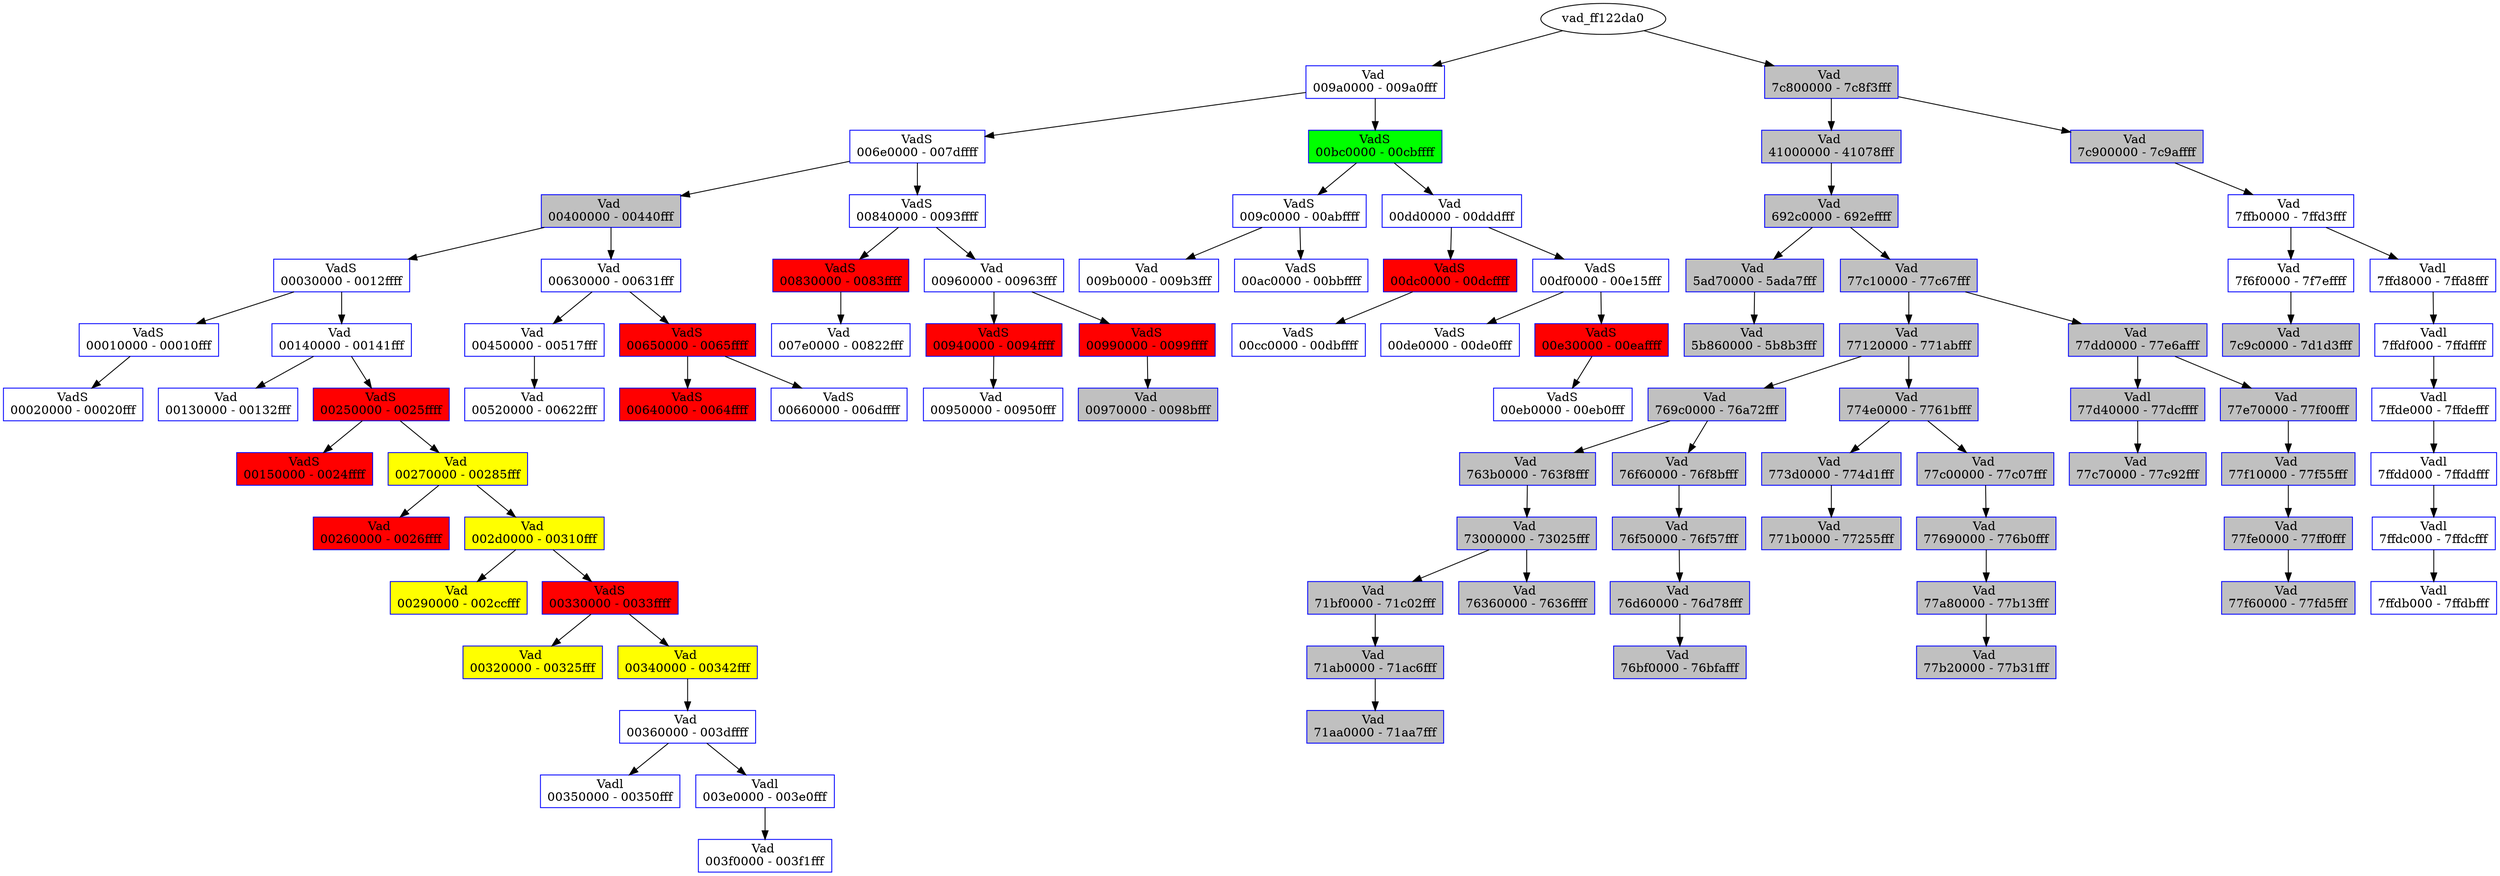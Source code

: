 /* Pid:   1968 */
digraph processtree {
graph [rankdir = "TB"];
vad_ff122da0 -> vad_ff142e50
vad_ff142e50 [label = "{ Vad \n009a0000 - 009a0fff }"shape = "record" color = "blue" style = "filled" fillcolor = "white"];
vad_ff142e50 -> vad_80fbfd10
vad_80fbfd10 [label = "{ VadS\n006e0000 - 007dffff }"shape = "record" color = "blue" style = "filled" fillcolor = "white"];
vad_80fbfd10 -> vad_ff206008
vad_ff206008 [label = "{ Vad \n00400000 - 00440fff }"shape = "record" color = "blue" style = "filled" fillcolor = "gray"];
vad_ff206008 -> vad_80ff3298
vad_80ff3298 [label = "{ VadS\n00030000 - 0012ffff }"shape = "record" color = "blue" style = "filled" fillcolor = "white"];
vad_80ff3298 -> vad_ff28da58
vad_ff28da58 [label = "{ VadS\n00010000 - 00010fff }"shape = "record" color = "blue" style = "filled" fillcolor = "white"];
vad_ff28da58 -> vad_ff2421a8
vad_ff2421a8 [label = "{ VadS\n00020000 - 00020fff }"shape = "record" color = "blue" style = "filled" fillcolor = "white"];
vad_80ff3298 -> vad_ff143a70
vad_ff143a70 [label = "{ Vad \n00140000 - 00141fff }"shape = "record" color = "blue" style = "filled" fillcolor = "white"];
vad_ff143a70 -> vad_ff143aa0
vad_ff143aa0 [label = "{ Vad \n00130000 - 00132fff }"shape = "record" color = "blue" style = "filled" fillcolor = "white"];
vad_ff143a70 -> vad_ff24caf0
vad_ff24caf0 [label = "{ VadS\n00250000 - 0025ffff }"shape = "record" color = "blue" style = "filled" fillcolor = "red"];
vad_ff24caf0 -> vad_80f320e0
vad_80f320e0 [label = "{ VadS\n00150000 - 0024ffff }"shape = "record" color = "blue" style = "filled" fillcolor = "red"];
vad_ff24caf0 -> vad_81026008
vad_81026008 [label = "{ Vad \n00270000 - 00285fff }"shape = "record" color = "blue" style = "filled" fillcolor = "yellow"];
vad_81026008 -> vad_ff228c30
vad_ff228c30 [label = "{ Vad \n00260000 - 0026ffff }"shape = "record" color = "blue" style = "filled" fillcolor = "red"];
vad_81026008 -> vad_80fa6df8
vad_80fa6df8 [label = "{ Vad \n002d0000 - 00310fff }"shape = "record" color = "blue" style = "filled" fillcolor = "yellow"];
vad_80fa6df8 -> vad_80f78440
vad_80f78440 [label = "{ Vad \n00290000 - 002ccfff }"shape = "record" color = "blue" style = "filled" fillcolor = "yellow"];
vad_80fa6df8 -> vad_ff39db60
vad_ff39db60 [label = "{ VadS\n00330000 - 0033ffff }"shape = "record" color = "blue" style = "filled" fillcolor = "red"];
vad_ff39db60 -> vad_ff2293b0
vad_ff2293b0 [label = "{ Vad \n00320000 - 00325fff }"shape = "record" color = "blue" style = "filled" fillcolor = "yellow"];
vad_ff39db60 -> vad_ff141268
vad_ff141268 [label = "{ Vad \n00340000 - 00342fff }"shape = "record" color = "blue" style = "filled" fillcolor = "yellow"];
vad_ff141268 -> vad_ff22a988
vad_ff22a988 [label = "{ Vad \n00360000 - 003dffff }"shape = "record" color = "blue" style = "filled" fillcolor = "white"];
vad_ff22a988 -> vad_ff141178
vad_ff141178 [label = "{ Vadl\n00350000 - 00350fff }"shape = "record" color = "blue" style = "filled" fillcolor = "white"];
vad_ff22a988 -> vad_ff1410f8
vad_ff1410f8 [label = "{ Vadl\n003e0000 - 003e0fff }"shape = "record" color = "blue" style = "filled" fillcolor = "white"];
vad_ff1410f8 -> vad_ff13ef80
vad_ff13ef80 [label = "{ Vad \n003f0000 - 003f1fff }"shape = "record" color = "blue" style = "filled" fillcolor = "white"];
vad_ff206008 -> vad_ff13e008
vad_ff13e008 [label = "{ Vad \n00630000 - 00631fff }"shape = "record" color = "blue" style = "filled" fillcolor = "white"];
vad_ff13e008 -> vad_ff22aa18
vad_ff22aa18 [label = "{ Vad \n00450000 - 00517fff }"shape = "record" color = "blue" style = "filled" fillcolor = "white"];
vad_ff22aa18 -> vad_ff22a9e8
vad_ff22a9e8 [label = "{ Vad \n00520000 - 00622fff }"shape = "record" color = "blue" style = "filled" fillcolor = "white"];
vad_ff13e008 -> vad_80f349c0
vad_80f349c0 [label = "{ VadS\n00650000 - 0065ffff }"shape = "record" color = "blue" style = "filled" fillcolor = "red"];
vad_80f349c0 -> vad_81005c30
vad_81005c30 [label = "{ VadS\n00640000 - 0064ffff }"shape = "record" color = "blue" style = "filled" fillcolor = "red"];
vad_80f349c0 -> vad_80f79518
vad_80f79518 [label = "{ VadS\n00660000 - 006dffff }"shape = "record" color = "blue" style = "filled" fillcolor = "white"];
vad_80fbfd10 -> vad_80efd4c0
vad_80efd4c0 [label = "{ VadS\n00840000 - 0093ffff }"shape = "record" color = "blue" style = "filled" fillcolor = "white"];
vad_80efd4c0 -> vad_80fad090
vad_80fad090 [label = "{ VadS\n00830000 - 0083ffff }"shape = "record" color = "blue" style = "filled" fillcolor = "red"];
vad_80fad090 -> vad_ff24e830
vad_ff24e830 [label = "{ Vad \n007e0000 - 00822fff }"shape = "record" color = "blue" style = "filled" fillcolor = "white"];
vad_80efd4c0 -> vad_ff1430d8
vad_ff1430d8 [label = "{ Vad \n00960000 - 00963fff }"shape = "record" color = "blue" style = "filled" fillcolor = "white"];
vad_ff1430d8 -> vad_ff23bb78
vad_ff23bb78 [label = "{ VadS\n00940000 - 0094ffff }"shape = "record" color = "blue" style = "filled" fillcolor = "red"];
vad_ff23bb78 -> vad_ff126470
vad_ff126470 [label = "{ Vad \n00950000 - 00950fff }"shape = "record" color = "blue" style = "filled" fillcolor = "white"];
vad_ff1430d8 -> vad_ff1430b8
vad_ff1430b8 [label = "{ VadS\n00990000 - 0099ffff }"shape = "record" color = "blue" style = "filled" fillcolor = "red"];
vad_ff1430b8 -> vad_ff142e80
vad_ff142e80 [label = "{ Vad \n00970000 - 0098bfff }"shape = "record" color = "blue" style = "filled" fillcolor = "gray"];
vad_ff142e50 -> vad_ff227a68
vad_ff227a68 [label = "{ VadS\n00bc0000 - 00cbffff }"shape = "record" color = "blue" style = "filled" fillcolor = "green"];
vad_ff227a68 -> vad_ff126e78
vad_ff126e78 [label = "{ VadS\n009c0000 - 00abffff }"shape = "record" color = "blue" style = "filled" fillcolor = "white"];
vad_ff126e78 -> vad_ff12a100
vad_ff12a100 [label = "{ Vad \n009b0000 - 009b3fff }"shape = "record" color = "blue" style = "filled" fillcolor = "white"];
vad_ff126e78 -> vad_ff12b7a0
vad_ff12b7a0 [label = "{ VadS\n00ac0000 - 00bbffff }"shape = "record" color = "blue" style = "filled" fillcolor = "white"];
vad_ff227a68 -> vad_ff3af0a8
vad_ff3af0a8 [label = "{ Vad \n00dd0000 - 00dddfff }"shape = "record" color = "blue" style = "filled" fillcolor = "white"];
vad_ff3af0a8 -> vad_ff28d5b8
vad_ff28d5b8 [label = "{ VadS\n00dc0000 - 00dcffff }"shape = "record" color = "blue" style = "filled" fillcolor = "red"];
vad_ff28d5b8 -> vad_ff13a4f8
vad_ff13a4f8 [label = "{ VadS\n00cc0000 - 00dbffff }"shape = "record" color = "blue" style = "filled" fillcolor = "white"];
vad_ff3af0a8 -> vad_81002838
vad_81002838 [label = "{ VadS\n00df0000 - 00e15fff }"shape = "record" color = "blue" style = "filled" fillcolor = "white"];
vad_81002838 -> vad_ff1d88d8
vad_ff1d88d8 [label = "{ VadS\n00de0000 - 00de0fff }"shape = "record" color = "blue" style = "filled" fillcolor = "white"];
vad_81002838 -> vad_ff393aa0
vad_ff393aa0 [label = "{ VadS\n00e30000 - 00eaffff }"shape = "record" color = "blue" style = "filled" fillcolor = "red"];
vad_ff393aa0 -> vad_ff247958
vad_ff247958 [label = "{ VadS\n00eb0000 - 00eb0fff }"shape = "record" color = "blue" style = "filled" fillcolor = "white"];
vad_ff122da0 -> vad_ff229420
vad_ff229420 [label = "{ Vad \n7c800000 - 7c8f3fff }"shape = "record" color = "blue" style = "filled" fillcolor = "gray"];
vad_ff229420 -> vad_ff24ec58
vad_ff24ec58 [label = "{ Vad \n41000000 - 41078fff }"shape = "record" color = "blue" style = "filled" fillcolor = "gray"];
vad_ff24ec58 -> vad_ff24ec28
vad_ff24ec28 [label = "{ Vad \n692c0000 - 692effff }"shape = "record" color = "blue" style = "filled" fillcolor = "gray"];
vad_ff24ec28 -> vad_ff24e800
vad_ff24e800 [label = "{ Vad \n5ad70000 - 5ada7fff }"shape = "record" color = "blue" style = "filled" fillcolor = "gray"];
vad_ff24e800 -> vad_ff143258
vad_ff143258 [label = "{ Vad \n5b860000 - 5b8b3fff }"shape = "record" color = "blue" style = "filled" fillcolor = "gray"];
vad_ff24ec28 -> vad_ff243008
vad_ff243008 [label = "{ Vad \n77c10000 - 77c67fff }"shape = "record" color = "blue" style = "filled" fillcolor = "gray"];
vad_ff243008 -> vad_ff243198
vad_ff243198 [label = "{ Vad \n77120000 - 771abfff }"shape = "record" color = "blue" style = "filled" fillcolor = "gray"];
vad_ff243198 -> vad_ff22aaa8
vad_ff22aaa8 [label = "{ Vad \n769c0000 - 76a72fff }"shape = "record" color = "blue" style = "filled" fillcolor = "gray"];
vad_ff22aaa8 -> vad_ff22aa78
vad_ff22aa78 [label = "{ Vad \n763b0000 - 763f8fff }"shape = "record" color = "blue" style = "filled" fillcolor = "gray"];
vad_ff22aa78 -> vad_ff141298
vad_ff141298 [label = "{ Vad \n73000000 - 73025fff }"shape = "record" color = "blue" style = "filled" fillcolor = "gray"];
vad_ff141298 -> vad_ff13ed48
vad_ff13ed48 [label = "{ Vad \n71bf0000 - 71c02fff }"shape = "record" color = "blue" style = "filled" fillcolor = "gray"];
vad_ff13ed48 -> vad_ff243418
vad_ff243418 [label = "{ Vad \n71ab0000 - 71ac6fff }"shape = "record" color = "blue" style = "filled" fillcolor = "gray"];
vad_ff243418 -> vad_ff238128
vad_ff238128 [label = "{ Vad \n71aa0000 - 71aa7fff }"shape = "record" color = "blue" style = "filled" fillcolor = "gray"];
vad_ff141298 -> vad_ff2ab8c8
vad_ff2ab8c8 [label = "{ Vad \n76360000 - 7636ffff }"shape = "record" color = "blue" style = "filled" fillcolor = "gray"];
vad_ff22aaa8 -> vad_ff13ed78
vad_ff13ed78 [label = "{ Vad \n76f60000 - 76f8bfff }"shape = "record" color = "blue" style = "filled" fillcolor = "gray"];
vad_ff13ed78 -> vad_ff285b10
vad_ff285b10 [label = "{ Vad \n76f50000 - 76f57fff }"shape = "record" color = "blue" style = "filled" fillcolor = "gray"];
vad_ff285b10 -> vad_ff13dc48
vad_ff13dc48 [label = "{ Vad \n76d60000 - 76d78fff }"shape = "record" color = "blue" style = "filled" fillcolor = "gray"];
vad_ff13dc48 -> vad_ff286890
vad_ff286890 [label = "{ Vad \n76bf0000 - 76bfafff }"shape = "record" color = "blue" style = "filled" fillcolor = "gray"];
vad_ff243198 -> vad_ff243048
vad_ff243048 [label = "{ Vad \n774e0000 - 7761bfff }"shape = "record" color = "blue" style = "filled" fillcolor = "gray"];
vad_ff243048 -> vad_ff1412f8
vad_ff1412f8 [label = "{ Vad \n773d0000 - 774d1fff }"shape = "record" color = "blue" style = "filled" fillcolor = "gray"];
vad_ff1412f8 -> vad_810069f0
vad_810069f0 [label = "{ Vad \n771b0000 - 77255fff }"shape = "record" color = "blue" style = "filled" fillcolor = "gray"];
vad_ff243048 -> vad_80fd0490
vad_80fd0490 [label = "{ Vad \n77c00000 - 77c07fff }"shape = "record" color = "blue" style = "filled" fillcolor = "gray"];
vad_80fd0490 -> vad_ff144f98
vad_ff144f98 [label = "{ Vad \n77690000 - 776b0fff }"shape = "record" color = "blue" style = "filled" fillcolor = "gray"];
vad_ff144f98 -> vad_ff20cd10
vad_ff20cd10 [label = "{ Vad \n77a80000 - 77b13fff }"shape = "record" color = "blue" style = "filled" fillcolor = "gray"];
vad_ff20cd10 -> vad_81006a20
vad_81006a20 [label = "{ Vad \n77b20000 - 77b31fff }"shape = "record" color = "blue" style = "filled" fillcolor = "gray"];
vad_ff243008 -> vad_ff243258
vad_ff243258 [label = "{ Vad \n77dd0000 - 77e6afff }"shape = "record" color = "blue" style = "filled" fillcolor = "gray"];
vad_ff243258 -> vad_ff141138
vad_ff141138 [label = "{ Vadl\n77d40000 - 77dcffff }"shape = "record" color = "blue" style = "filled" fillcolor = "gray"];
vad_ff141138 -> vad_ff25fce0
vad_ff25fce0 [label = "{ Vad \n77c70000 - 77c92fff }"shape = "record" color = "blue" style = "filled" fillcolor = "gray"];
vad_ff243258 -> vad_ff243228
vad_ff243228 [label = "{ Vad \n77e70000 - 77f00fff }"shape = "record" color = "blue" style = "filled" fillcolor = "gray"];
vad_ff243228 -> vad_ff2431c8
vad_ff2431c8 [label = "{ Vad \n77f10000 - 77f55fff }"shape = "record" color = "blue" style = "filled" fillcolor = "gray"];
vad_ff2431c8 -> vad_80fd04c0
vad_80fd04c0 [label = "{ Vad \n77fe0000 - 77ff0fff }"shape = "record" color = "blue" style = "filled" fillcolor = "gray"];
vad_80fd04c0 -> vad_ff22aa48
vad_ff22aa48 [label = "{ Vad \n77f60000 - 77fd5fff }"shape = "record" color = "blue" style = "filled" fillcolor = "gray"];
vad_ff229420 -> vad_ff206040
vad_ff206040 [label = "{ Vad \n7c900000 - 7c9affff }"shape = "record" color = "blue" style = "filled" fillcolor = "gray"];
vad_ff206040 -> vad_ff228ca0
vad_ff228ca0 [label = "{ Vad \n7ffb0000 - 7ffd3fff }"shape = "record" color = "blue" style = "filled" fillcolor = "white"];
vad_ff228ca0 -> vad_ff1fce80
vad_ff1fce80 [label = "{ Vad \n7f6f0000 - 7f7effff }"shape = "record" color = "blue" style = "filled" fillcolor = "white"];
vad_ff1fce80 -> vad_ff1412c8
vad_ff1412c8 [label = "{ Vad \n7c9c0000 - 7d1d3fff }"shape = "record" color = "blue" style = "filled" fillcolor = "gray"];
vad_ff228ca0 -> vad_ff228c60
vad_ff228c60 [label = "{ Vadl\n7ffd8000 - 7ffd8fff }"shape = "record" color = "blue" style = "filled" fillcolor = "white"];
vad_ff228c60 -> vad_ff143ad0
vad_ff143ad0 [label = "{ Vadl\n7ffdf000 - 7ffdffff }"shape = "record" color = "blue" style = "filled" fillcolor = "white"];
vad_ff143ad0 -> vad_ff228e38
vad_ff228e38 [label = "{ Vadl\n7ffde000 - 7ffdefff }"shape = "record" color = "blue" style = "filled" fillcolor = "white"];
vad_ff228e38 -> vad_ff121b20
vad_ff121b20 [label = "{ Vadl\n7ffdd000 - 7ffddfff }"shape = "record" color = "blue" style = "filled" fillcolor = "white"];
vad_ff121b20 -> vad_ff121a80
vad_ff121a80 [label = "{ Vadl\n7ffdc000 - 7ffdcfff }"shape = "record" color = "blue" style = "filled" fillcolor = "white"];
vad_ff121a80 -> vad_81002f98
vad_81002f98 [label = "{ Vadl\n7ffdb000 - 7ffdbfff }"shape = "record" color = "blue" style = "filled" fillcolor = "white"];
}
